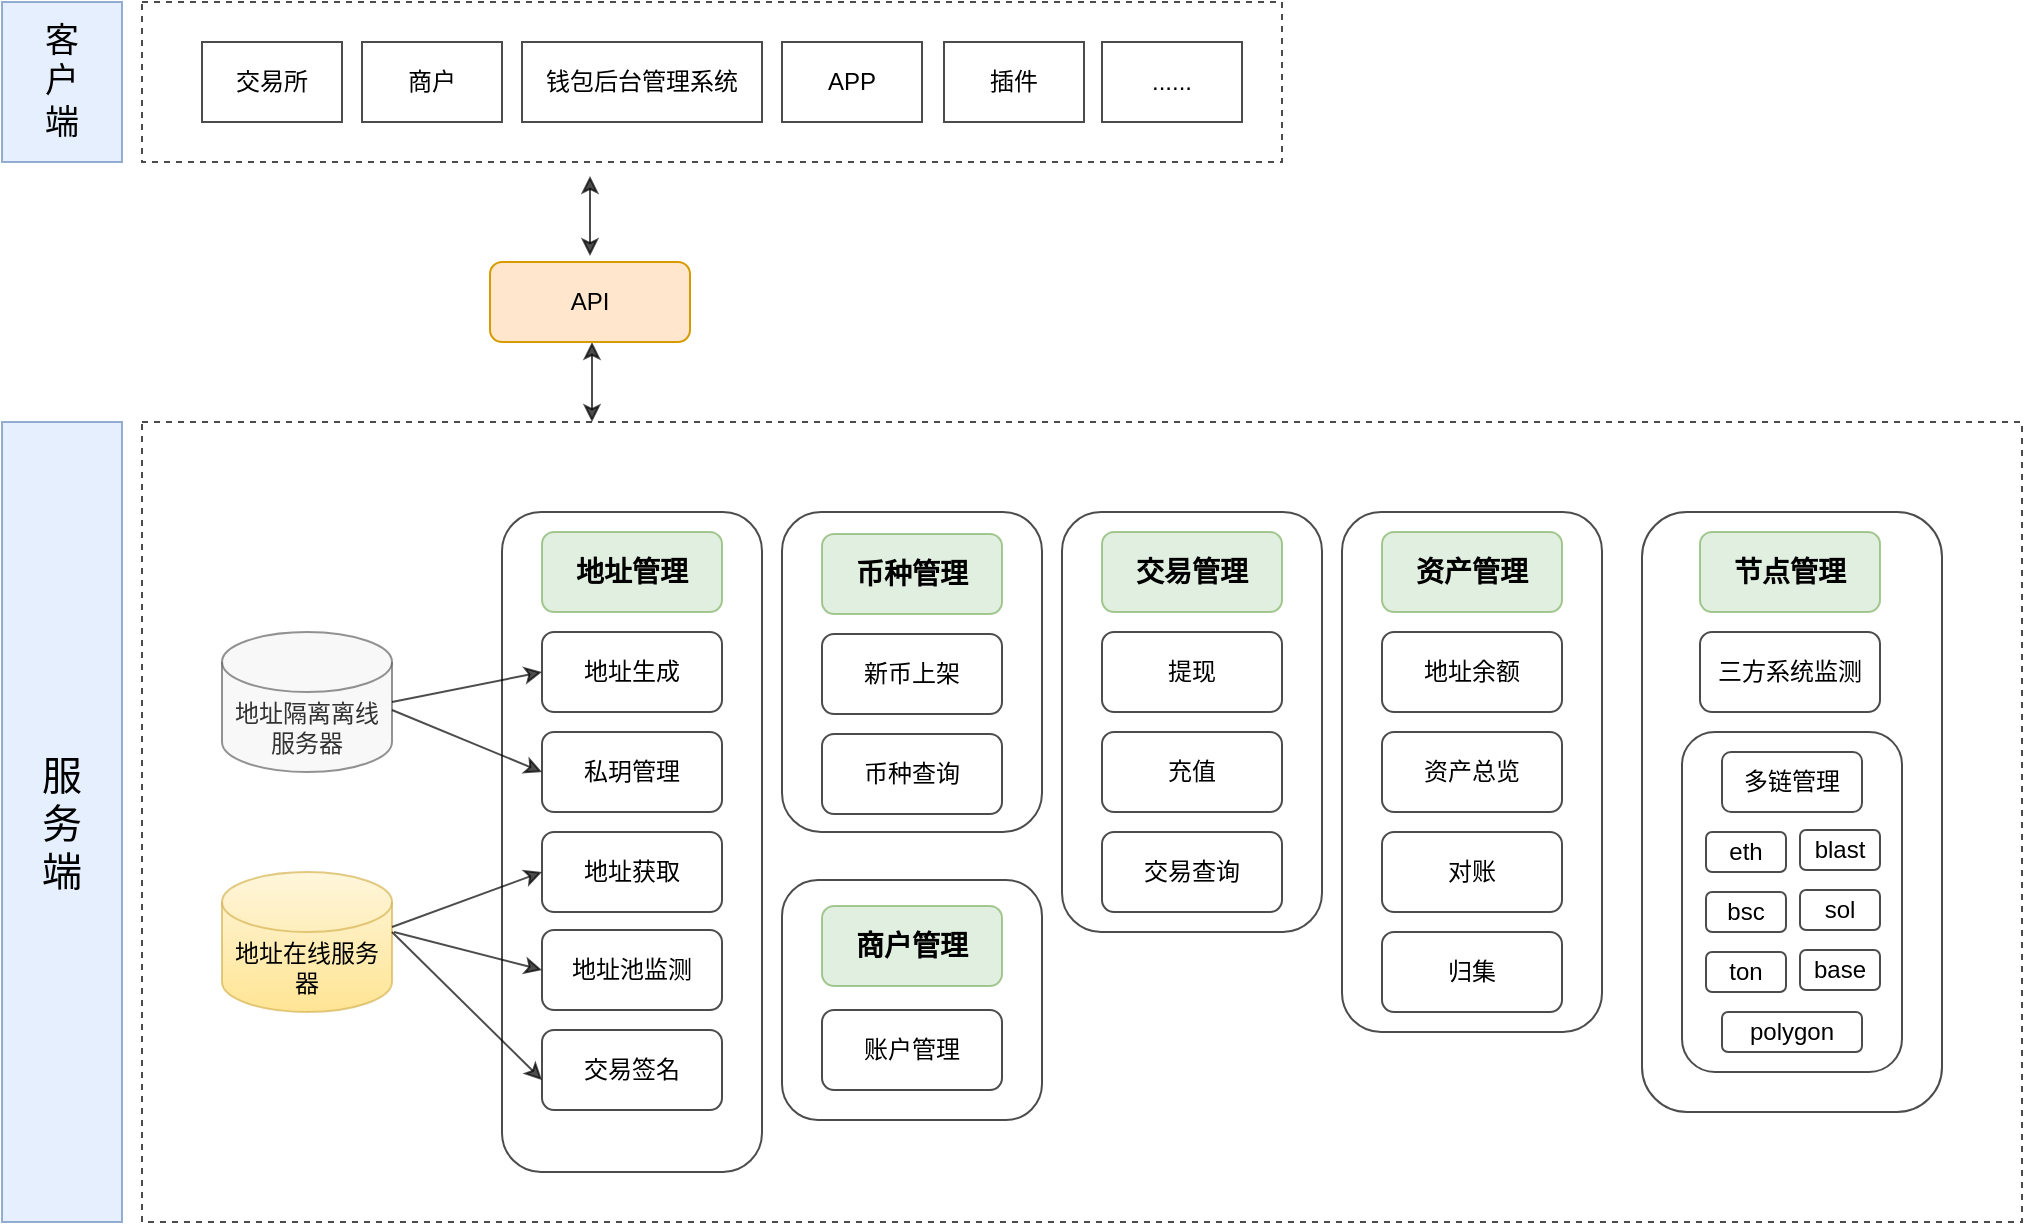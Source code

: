<mxfile version="26.2.9">
  <diagram name="第 1 页" id="MtJVXzgDBkn3UchIpSK0">
    <mxGraphModel dx="1640" dy="671" grid="1" gridSize="10" guides="1" tooltips="1" connect="1" arrows="1" fold="1" page="1" pageScale="1" pageWidth="827" pageHeight="1169" math="0" shadow="0">
      <root>
        <mxCell id="0" />
        <mxCell id="1" parent="0" />
        <mxCell id="QbhWmK35UYDnqmKfywdb-63" value="" style="group;opacity=70;strokeWidth=1;fontSize=12;" vertex="1" connectable="0" parent="1">
          <mxGeometry x="170" y="80" width="1010" height="610" as="geometry" />
        </mxCell>
        <mxCell id="QbhWmK35UYDnqmKfywdb-56" value="" style="rounded=0;whiteSpace=wrap;html=1;align=center;verticalAlign=middle;fontFamily=Helvetica;fontSize=12;opacity=70;strokeWidth=1;dashed=1;" vertex="1" parent="QbhWmK35UYDnqmKfywdb-63">
          <mxGeometry x="70" width="570" height="80" as="geometry" />
        </mxCell>
        <mxCell id="h8MxUMHuEeh5kfpRmweB-1" value="交易所" style="rounded=0;whiteSpace=wrap;html=1;opacity=70;strokeWidth=1;" parent="QbhWmK35UYDnqmKfywdb-63" vertex="1">
          <mxGeometry x="100" y="20" width="70" height="40" as="geometry" />
        </mxCell>
        <mxCell id="QbhWmK35UYDnqmKfywdb-7" value="钱包后台管理系统" style="rounded=0;whiteSpace=wrap;html=1;opacity=70;strokeWidth=1;" vertex="1" parent="QbhWmK35UYDnqmKfywdb-63">
          <mxGeometry x="260" y="20" width="120" height="40" as="geometry" />
        </mxCell>
        <mxCell id="QbhWmK35UYDnqmKfywdb-49" value="" style="group;opacity=70;strokeWidth=1;" vertex="1" connectable="0" parent="QbhWmK35UYDnqmKfywdb-63">
          <mxGeometry x="70" y="210" width="940" height="400" as="geometry" />
        </mxCell>
        <mxCell id="h8MxUMHuEeh5kfpRmweB-2" value="" style="rounded=0;whiteSpace=wrap;html=1;opacity=70;strokeWidth=1;dashed=1;" parent="QbhWmK35UYDnqmKfywdb-49" vertex="1">
          <mxGeometry width="940" height="400.0" as="geometry" />
        </mxCell>
        <mxCell id="QbhWmK35UYDnqmKfywdb-35" value="" style="group;opacity=70;strokeWidth=1;" vertex="1" connectable="0" parent="QbhWmK35UYDnqmKfywdb-49">
          <mxGeometry x="320" y="45.0" width="130" height="160" as="geometry" />
        </mxCell>
        <mxCell id="QbhWmK35UYDnqmKfywdb-18" value="&lt;h3&gt;&lt;br&gt;&lt;/h3&gt;" style="rounded=1;whiteSpace=wrap;html=1;align=left;verticalAlign=top;opacity=70;strokeWidth=1;" vertex="1" parent="QbhWmK35UYDnqmKfywdb-35">
          <mxGeometry width="130" height="160" as="geometry" />
        </mxCell>
        <mxCell id="QbhWmK35UYDnqmKfywdb-19" value="新币上架" style="rounded=1;whiteSpace=wrap;html=1;opacity=70;strokeWidth=1;" vertex="1" parent="QbhWmK35UYDnqmKfywdb-35">
          <mxGeometry x="20" y="61.0" width="90" height="40" as="geometry" />
        </mxCell>
        <mxCell id="QbhWmK35UYDnqmKfywdb-20" value="币种查询" style="rounded=1;whiteSpace=wrap;html=1;opacity=70;strokeWidth=1;" vertex="1" parent="QbhWmK35UYDnqmKfywdb-35">
          <mxGeometry x="20" y="111.0" width="90" height="40" as="geometry" />
        </mxCell>
        <mxCell id="QbhWmK35UYDnqmKfywdb-21" value="&lt;h3 style=&quot;text-align: left;&quot;&gt;&lt;font style=&quot;font-size: 14px; line-height: 14px;&quot;&gt;币种管理&lt;/font&gt;&lt;/h3&gt;" style="rounded=1;whiteSpace=wrap;html=1;fillColor=#d5e8d4;strokeColor=#82b366;opacity=70;strokeWidth=1;" vertex="1" parent="QbhWmK35UYDnqmKfywdb-35">
          <mxGeometry x="20" y="11.0" width="90" height="40" as="geometry" />
        </mxCell>
        <mxCell id="QbhWmK35UYDnqmKfywdb-39" value="" style="group;opacity=70;strokeWidth=1;" vertex="1" connectable="0" parent="QbhWmK35UYDnqmKfywdb-49">
          <mxGeometry x="750" y="45.0" width="150" height="300" as="geometry" />
        </mxCell>
        <mxCell id="QbhWmK35UYDnqmKfywdb-1" value="&lt;h3&gt;&lt;br&gt;&lt;/h3&gt;" style="rounded=1;whiteSpace=wrap;html=1;align=left;verticalAlign=top;container=0;opacity=70;strokeWidth=1;" vertex="1" parent="QbhWmK35UYDnqmKfywdb-39">
          <mxGeometry width="150" height="300" as="geometry" />
        </mxCell>
        <mxCell id="QbhWmK35UYDnqmKfywdb-2" value="三方系统监测" style="rounded=1;whiteSpace=wrap;html=1;container=0;opacity=70;strokeWidth=1;" vertex="1" parent="QbhWmK35UYDnqmKfywdb-39">
          <mxGeometry x="29" y="60.0" width="90" height="40" as="geometry" />
        </mxCell>
        <mxCell id="QbhWmK35UYDnqmKfywdb-3" value="" style="rounded=1;whiteSpace=wrap;html=1;container=0;opacity=70;strokeWidth=1;" vertex="1" parent="QbhWmK35UYDnqmKfywdb-39">
          <mxGeometry x="20" y="110.0" width="110" height="170.0" as="geometry" />
        </mxCell>
        <mxCell id="QbhWmK35UYDnqmKfywdb-4" value="&lt;h3 style=&quot;text-align: left;&quot;&gt;&lt;font style=&quot;font-size: 14px; line-height: 14px;&quot;&gt;节点管理&lt;/font&gt;&lt;/h3&gt;" style="rounded=1;whiteSpace=wrap;html=1;fillColor=#d5e8d4;strokeColor=#82b366;container=0;opacity=70;strokeWidth=1;" vertex="1" parent="QbhWmK35UYDnqmKfywdb-39">
          <mxGeometry x="29" y="10" width="90" height="40" as="geometry" />
        </mxCell>
        <mxCell id="QbhWmK35UYDnqmKfywdb-9" value="&lt;span style=&quot;color: rgb(0, 0, 0); font-family: Helvetica; font-size: 12px; font-style: normal; font-variant-ligatures: normal; font-variant-caps: normal; font-weight: 400; letter-spacing: normal; orphans: 2; text-align: center; text-indent: 0px; text-transform: none; widows: 2; word-spacing: 0px; -webkit-text-stroke-width: 0px; white-space: normal; text-decoration-thickness: initial; text-decoration-style: initial; text-decoration-color: initial; float: none; background-color: rgb(255, 255, 255); display: inline !important;&quot;&gt;多链管理&lt;/span&gt;" style="rounded=1;whiteSpace=wrap;html=1;container=0;opacity=70;strokeWidth=1;" vertex="1" parent="QbhWmK35UYDnqmKfywdb-39">
          <mxGeometry x="40" y="120.0" width="70" height="30.0" as="geometry" />
        </mxCell>
        <mxCell id="QbhWmK35UYDnqmKfywdb-10" value="eth" style="rounded=1;whiteSpace=wrap;html=1;container=0;opacity=70;strokeWidth=1;" vertex="1" parent="QbhWmK35UYDnqmKfywdb-39">
          <mxGeometry x="32" y="160" width="40" height="20" as="geometry" />
        </mxCell>
        <mxCell id="QbhWmK35UYDnqmKfywdb-12" value="bsc" style="rounded=1;whiteSpace=wrap;html=1;container=0;opacity=70;strokeWidth=1;" vertex="1" parent="QbhWmK35UYDnqmKfywdb-39">
          <mxGeometry x="32" y="190.0" width="40" height="20" as="geometry" />
        </mxCell>
        <mxCell id="QbhWmK35UYDnqmKfywdb-13" value="polygon" style="rounded=1;whiteSpace=wrap;html=1;container=0;opacity=70;strokeWidth=1;" vertex="1" parent="QbhWmK35UYDnqmKfywdb-39">
          <mxGeometry x="40" y="250.0" width="70" height="20" as="geometry" />
        </mxCell>
        <mxCell id="QbhWmK35UYDnqmKfywdb-14" value="ton" style="rounded=1;whiteSpace=wrap;html=1;container=0;opacity=70;strokeWidth=1;" vertex="1" parent="QbhWmK35UYDnqmKfywdb-39">
          <mxGeometry x="32" y="220.0" width="40" height="20" as="geometry" />
        </mxCell>
        <mxCell id="QbhWmK35UYDnqmKfywdb-15" value="blast" style="rounded=1;whiteSpace=wrap;html=1;container=0;opacity=70;strokeWidth=1;" vertex="1" parent="QbhWmK35UYDnqmKfywdb-39">
          <mxGeometry x="79" y="159" width="40" height="20" as="geometry" />
        </mxCell>
        <mxCell id="QbhWmK35UYDnqmKfywdb-16" value="sol" style="rounded=1;whiteSpace=wrap;html=1;container=0;opacity=70;strokeWidth=1;" vertex="1" parent="QbhWmK35UYDnqmKfywdb-39">
          <mxGeometry x="79" y="189" width="40" height="20" as="geometry" />
        </mxCell>
        <mxCell id="QbhWmK35UYDnqmKfywdb-17" value="base" style="rounded=1;whiteSpace=wrap;html=1;container=0;opacity=70;strokeWidth=1;" vertex="1" parent="QbhWmK35UYDnqmKfywdb-39">
          <mxGeometry x="79" y="219" width="40" height="20" as="geometry" />
        </mxCell>
        <mxCell id="QbhWmK35UYDnqmKfywdb-40" value="" style="group;opacity=70;strokeWidth=1;" vertex="1" connectable="0" parent="QbhWmK35UYDnqmKfywdb-49">
          <mxGeometry x="600" y="45.0" width="130" height="260" as="geometry" />
        </mxCell>
        <mxCell id="h8MxUMHuEeh5kfpRmweB-25" value="&lt;h3&gt;&lt;br&gt;&lt;/h3&gt;" style="rounded=1;whiteSpace=wrap;html=1;align=left;verticalAlign=top;opacity=70;strokeWidth=1;" parent="QbhWmK35UYDnqmKfywdb-40" vertex="1">
          <mxGeometry width="130" height="260" as="geometry" />
        </mxCell>
        <mxCell id="h8MxUMHuEeh5kfpRmweB-26" value="地址余额" style="rounded=1;whiteSpace=wrap;html=1;opacity=70;strokeWidth=1;" parent="QbhWmK35UYDnqmKfywdb-40" vertex="1">
          <mxGeometry x="20" y="60.0" width="90" height="40" as="geometry" />
        </mxCell>
        <mxCell id="h8MxUMHuEeh5kfpRmweB-27" value="资产总览" style="rounded=1;whiteSpace=wrap;html=1;opacity=70;strokeWidth=1;" parent="QbhWmK35UYDnqmKfywdb-40" vertex="1">
          <mxGeometry x="20" y="110.0" width="90" height="40" as="geometry" />
        </mxCell>
        <mxCell id="h8MxUMHuEeh5kfpRmweB-28" value="&lt;h3 style=&quot;text-align: left;&quot;&gt;&lt;font style=&quot;font-size: 14px; line-height: 14px;&quot;&gt;资产管理&lt;/font&gt;&lt;/h3&gt;" style="rounded=1;whiteSpace=wrap;html=1;fillColor=#d5e8d4;strokeColor=#82b366;opacity=70;strokeWidth=1;" parent="QbhWmK35UYDnqmKfywdb-40" vertex="1">
          <mxGeometry x="20" y="10" width="90" height="40" as="geometry" />
        </mxCell>
        <mxCell id="h8MxUMHuEeh5kfpRmweB-29" value="对账" style="rounded=1;whiteSpace=wrap;html=1;opacity=70;strokeWidth=1;" parent="QbhWmK35UYDnqmKfywdb-40" vertex="1">
          <mxGeometry x="20" y="160" width="90" height="40" as="geometry" />
        </mxCell>
        <mxCell id="h8MxUMHuEeh5kfpRmweB-30" value="归集" style="rounded=1;whiteSpace=wrap;html=1;opacity=70;strokeWidth=1;" parent="QbhWmK35UYDnqmKfywdb-40" vertex="1">
          <mxGeometry x="20" y="210.0" width="90" height="40" as="geometry" />
        </mxCell>
        <mxCell id="QbhWmK35UYDnqmKfywdb-42" value="" style="group;opacity=70;strokeWidth=1;" vertex="1" connectable="0" parent="QbhWmK35UYDnqmKfywdb-49">
          <mxGeometry x="460" y="45.0" width="130" height="210.0" as="geometry" />
        </mxCell>
        <mxCell id="h8MxUMHuEeh5kfpRmweB-19" value="&lt;h3&gt;&lt;br&gt;&lt;/h3&gt;" style="rounded=1;whiteSpace=wrap;html=1;align=left;verticalAlign=top;opacity=70;strokeWidth=1;" parent="QbhWmK35UYDnqmKfywdb-42" vertex="1">
          <mxGeometry width="130" height="210.0" as="geometry" />
        </mxCell>
        <mxCell id="h8MxUMHuEeh5kfpRmweB-20" value="提现" style="rounded=1;whiteSpace=wrap;html=1;opacity=70;strokeWidth=1;" parent="QbhWmK35UYDnqmKfywdb-42" vertex="1">
          <mxGeometry x="20" y="60.0" width="90" height="40" as="geometry" />
        </mxCell>
        <mxCell id="h8MxUMHuEeh5kfpRmweB-21" value="充值" style="rounded=1;whiteSpace=wrap;html=1;opacity=70;strokeWidth=1;" parent="QbhWmK35UYDnqmKfywdb-42" vertex="1">
          <mxGeometry x="20" y="110.0" width="90" height="40" as="geometry" />
        </mxCell>
        <mxCell id="h8MxUMHuEeh5kfpRmweB-22" value="&lt;h3 style=&quot;text-align: left;&quot;&gt;&lt;font style=&quot;font-size: 14px; line-height: 14px;&quot;&gt;交易管理&lt;/font&gt;&lt;/h3&gt;" style="rounded=1;whiteSpace=wrap;html=1;fillColor=#d5e8d4;strokeColor=#82b366;opacity=70;strokeWidth=1;" parent="QbhWmK35UYDnqmKfywdb-42" vertex="1">
          <mxGeometry x="20" y="10" width="90" height="40" as="geometry" />
        </mxCell>
        <mxCell id="h8MxUMHuEeh5kfpRmweB-23" value="交易查询" style="rounded=1;whiteSpace=wrap;html=1;opacity=70;strokeWidth=1;" parent="QbhWmK35UYDnqmKfywdb-42" vertex="1">
          <mxGeometry x="20" y="160" width="90" height="40" as="geometry" />
        </mxCell>
        <mxCell id="QbhWmK35UYDnqmKfywdb-43" value="" style="group;opacity=70;strokeWidth=1;" vertex="1" connectable="0" parent="QbhWmK35UYDnqmKfywdb-49">
          <mxGeometry x="40" y="45.0" width="270" height="330.0" as="geometry" />
        </mxCell>
        <mxCell id="h8MxUMHuEeh5kfpRmweB-11" value="&lt;h3&gt;&lt;br&gt;&lt;/h3&gt;" style="rounded=1;whiteSpace=wrap;html=1;align=left;verticalAlign=top;opacity=70;strokeWidth=1;" parent="QbhWmK35UYDnqmKfywdb-43" vertex="1">
          <mxGeometry x="140" width="130" height="330.0" as="geometry" />
        </mxCell>
        <mxCell id="h8MxUMHuEeh5kfpRmweB-14" value="地址生成" style="rounded=1;whiteSpace=wrap;html=1;opacity=70;strokeWidth=1;" parent="QbhWmK35UYDnqmKfywdb-43" vertex="1">
          <mxGeometry x="160" y="60.0" width="90" height="40" as="geometry" />
        </mxCell>
        <mxCell id="h8MxUMHuEeh5kfpRmweB-15" value="私玥管理" style="rounded=1;whiteSpace=wrap;html=1;opacity=70;strokeWidth=1;" parent="QbhWmK35UYDnqmKfywdb-43" vertex="1">
          <mxGeometry x="160" y="110.0" width="90" height="40" as="geometry" />
        </mxCell>
        <mxCell id="h8MxUMHuEeh5kfpRmweB-16" value="&lt;h3 style=&quot;text-align: left;&quot;&gt;&lt;font style=&quot;font-size: 14px; line-height: 14px;&quot;&gt;地址管理&lt;/font&gt;&lt;/h3&gt;" style="rounded=1;whiteSpace=wrap;html=1;fillColor=#d5e8d4;strokeColor=#82b366;opacity=70;strokeWidth=1;" parent="QbhWmK35UYDnqmKfywdb-43" vertex="1">
          <mxGeometry x="160" y="10" width="90" height="40" as="geometry" />
        </mxCell>
        <mxCell id="QbhWmK35UYDnqmKfywdb-22" value="地址隔离离线服务器" style="shape=cylinder3;whiteSpace=wrap;html=1;boundedLbl=1;backgroundOutline=1;size=15;opacity=70;strokeWidth=1;fillColor=#f5f5f5;strokeColor=#666666;fontColor=#333333;" vertex="1" parent="QbhWmK35UYDnqmKfywdb-43">
          <mxGeometry y="60.0" width="85" height="70" as="geometry" />
        </mxCell>
        <mxCell id="QbhWmK35UYDnqmKfywdb-26" value="" style="endArrow=classic;html=1;rounded=0;exitX=1;exitY=0.5;exitDx=0;exitDy=0;exitPerimeter=0;opacity=70;strokeWidth=1;" edge="1" parent="QbhWmK35UYDnqmKfywdb-43" source="QbhWmK35UYDnqmKfywdb-22">
          <mxGeometry width="50" height="50" relative="1" as="geometry">
            <mxPoint x="110" y="130" as="sourcePoint" />
            <mxPoint x="160" y="80" as="targetPoint" />
          </mxGeometry>
        </mxCell>
        <mxCell id="QbhWmK35UYDnqmKfywdb-27" value="" style="endArrow=classic;html=1;rounded=0;entryX=0;entryY=0.5;entryDx=0;entryDy=0;opacity=70;strokeWidth=1;" edge="1" parent="QbhWmK35UYDnqmKfywdb-43" target="h8MxUMHuEeh5kfpRmweB-15">
          <mxGeometry width="50" height="50" relative="1" as="geometry">
            <mxPoint x="85" y="99.0" as="sourcePoint" />
            <mxPoint x="155" y="129.0" as="targetPoint" />
          </mxGeometry>
        </mxCell>
        <mxCell id="QbhWmK35UYDnqmKfywdb-28" value="地址获取" style="rounded=1;whiteSpace=wrap;html=1;opacity=70;strokeWidth=1;" vertex="1" parent="QbhWmK35UYDnqmKfywdb-43">
          <mxGeometry x="160" y="160" width="90" height="40" as="geometry" />
        </mxCell>
        <mxCell id="QbhWmK35UYDnqmKfywdb-29" value="地址池监测" style="rounded=1;whiteSpace=wrap;html=1;opacity=70;strokeWidth=1;" vertex="1" parent="QbhWmK35UYDnqmKfywdb-43">
          <mxGeometry x="160" y="209" width="90" height="40" as="geometry" />
        </mxCell>
        <mxCell id="QbhWmK35UYDnqmKfywdb-30" value="交易签名" style="rounded=1;whiteSpace=wrap;html=1;opacity=70;strokeWidth=1;" vertex="1" parent="QbhWmK35UYDnqmKfywdb-43">
          <mxGeometry x="160" y="259" width="90" height="40" as="geometry" />
        </mxCell>
        <mxCell id="QbhWmK35UYDnqmKfywdb-31" value="地址在线服务器" style="shape=cylinder3;whiteSpace=wrap;html=1;boundedLbl=1;backgroundOutline=1;size=15;opacity=70;strokeWidth=1;fillColor=#fff2cc;strokeColor=#d6b656;gradientColor=#ffd966;" vertex="1" parent="QbhWmK35UYDnqmKfywdb-43">
          <mxGeometry y="180.0" width="85" height="70" as="geometry" />
        </mxCell>
        <mxCell id="QbhWmK35UYDnqmKfywdb-32" value="" style="endArrow=classic;html=1;rounded=0;exitX=1;exitY=0.5;exitDx=0;exitDy=0;exitPerimeter=0;entryX=0;entryY=0.5;entryDx=0;entryDy=0;opacity=70;strokeWidth=1;" edge="1" parent="QbhWmK35UYDnqmKfywdb-43" target="QbhWmK35UYDnqmKfywdb-28">
          <mxGeometry width="50" height="50" relative="1" as="geometry">
            <mxPoint x="85" y="207.5" as="sourcePoint" />
            <mxPoint x="160" y="192.5" as="targetPoint" />
          </mxGeometry>
        </mxCell>
        <mxCell id="QbhWmK35UYDnqmKfywdb-33" value="" style="endArrow=classic;html=1;rounded=0;entryX=0;entryY=0.5;entryDx=0;entryDy=0;opacity=70;strokeWidth=1;" edge="1" parent="QbhWmK35UYDnqmKfywdb-43" target="QbhWmK35UYDnqmKfywdb-29">
          <mxGeometry width="50" height="50" relative="1" as="geometry">
            <mxPoint x="86" y="210.0" as="sourcePoint" />
            <mxPoint x="156" y="229.0" as="targetPoint" />
          </mxGeometry>
        </mxCell>
        <mxCell id="QbhWmK35UYDnqmKfywdb-34" value="" style="endArrow=classic;html=1;rounded=0;entryX=0;entryY=0.5;entryDx=0;entryDy=0;exitX=1;exitY=0;exitDx=0;exitDy=25;exitPerimeter=0;opacity=70;strokeWidth=1;" edge="1" parent="QbhWmK35UYDnqmKfywdb-43">
          <mxGeometry width="50" height="50" relative="1" as="geometry">
            <mxPoint x="85" y="210.0" as="sourcePoint" />
            <mxPoint x="160" y="284.0" as="targetPoint" />
          </mxGeometry>
        </mxCell>
        <mxCell id="QbhWmK35UYDnqmKfywdb-71" value="" style="group;opacity=70;strokeWidth=1;" vertex="1" connectable="0" parent="QbhWmK35UYDnqmKfywdb-49">
          <mxGeometry x="320" y="230.0" width="130" height="160" as="geometry" />
        </mxCell>
        <mxCell id="QbhWmK35UYDnqmKfywdb-76" value="" style="group" vertex="1" connectable="0" parent="QbhWmK35UYDnqmKfywdb-71">
          <mxGeometry y="-1.0" width="130" height="120.0" as="geometry" />
        </mxCell>
        <mxCell id="QbhWmK35UYDnqmKfywdb-72" value="&lt;h3&gt;&lt;br&gt;&lt;/h3&gt;" style="rounded=1;whiteSpace=wrap;html=1;align=left;verticalAlign=top;opacity=70;strokeWidth=1;" vertex="1" parent="QbhWmK35UYDnqmKfywdb-76">
          <mxGeometry width="130" height="120.0" as="geometry" />
        </mxCell>
        <mxCell id="QbhWmK35UYDnqmKfywdb-73" value="账户管理" style="rounded=1;whiteSpace=wrap;html=1;opacity=70;strokeWidth=1;" vertex="1" parent="QbhWmK35UYDnqmKfywdb-76">
          <mxGeometry x="20" y="65" width="90" height="40" as="geometry" />
        </mxCell>
        <mxCell id="QbhWmK35UYDnqmKfywdb-75" value="&lt;h3 style=&quot;text-align: left;&quot;&gt;&lt;font style=&quot;font-size: 14px; line-height: 14px;&quot;&gt;商户管理&lt;/font&gt;&lt;/h3&gt;" style="rounded=1;whiteSpace=wrap;html=1;fillColor=#d5e8d4;strokeColor=#82b366;opacity=70;strokeWidth=1;" vertex="1" parent="QbhWmK35UYDnqmKfywdb-76">
          <mxGeometry x="20" y="13.0" width="90" height="40" as="geometry" />
        </mxCell>
        <mxCell id="QbhWmK35UYDnqmKfywdb-50" value="&lt;font style=&quot;font-size: 20px;&quot;&gt;服&lt;/font&gt;&lt;div&gt;&lt;div&gt;&lt;font style=&quot;font-size: 20px;&quot;&gt;务&lt;/font&gt;&lt;/div&gt;&lt;div&gt;&lt;font style=&quot;font-size: 20px;&quot;&gt;端&lt;/font&gt;&lt;/div&gt;&lt;/div&gt;" style="rounded=0;whiteSpace=wrap;html=1;strokeColor=#6c8ebf;align=center;verticalAlign=middle;fontFamily=Helvetica;fontSize=12;fillColor=#dae8fc;opacity=70;strokeWidth=1;" vertex="1" parent="QbhWmK35UYDnqmKfywdb-63">
          <mxGeometry y="210" width="60" height="400" as="geometry" />
        </mxCell>
        <mxCell id="QbhWmK35UYDnqmKfywdb-51" value="&lt;font style=&quot;font-size: 17px;&quot;&gt;客&lt;/font&gt;&lt;div&gt;&lt;font style=&quot;font-size: 17px;&quot;&gt;户&lt;/font&gt;&lt;/div&gt;&lt;div&gt;&lt;font style=&quot;font-size: 17px;&quot;&gt;端&lt;/font&gt;&lt;/div&gt;" style="rounded=0;whiteSpace=wrap;html=1;strokeColor=#6c8ebf;align=center;verticalAlign=middle;fontFamily=Helvetica;fontSize=12;fillColor=#dae8fc;opacity=70;strokeWidth=1;" vertex="1" parent="QbhWmK35UYDnqmKfywdb-63">
          <mxGeometry width="60" height="80" as="geometry" />
        </mxCell>
        <mxCell id="QbhWmK35UYDnqmKfywdb-53" value="" style="endArrow=classic;startArrow=classic;html=1;rounded=0;fontFamily=Helvetica;fontSize=12;fontColor=default;opacity=70;strokeWidth=1;exitX=0.5;exitY=0;exitDx=0;exitDy=0;" edge="1" parent="QbhWmK35UYDnqmKfywdb-63">
          <mxGeometry width="50" height="50" relative="1" as="geometry">
            <mxPoint x="294" y="127" as="sourcePoint" />
            <mxPoint x="294" y="87" as="targetPoint" />
          </mxGeometry>
        </mxCell>
        <mxCell id="QbhWmK35UYDnqmKfywdb-57" value="APP" style="rounded=0;whiteSpace=wrap;html=1;opacity=70;strokeWidth=1;" vertex="1" parent="QbhWmK35UYDnqmKfywdb-63">
          <mxGeometry x="390" y="20" width="70" height="40" as="geometry" />
        </mxCell>
        <mxCell id="QbhWmK35UYDnqmKfywdb-58" value="插件" style="rounded=0;whiteSpace=wrap;html=1;opacity=70;strokeWidth=1;" vertex="1" parent="QbhWmK35UYDnqmKfywdb-63">
          <mxGeometry x="471" y="20" width="70" height="40" as="geometry" />
        </mxCell>
        <mxCell id="QbhWmK35UYDnqmKfywdb-59" value="" style="endArrow=classic;startArrow=classic;html=1;rounded=0;fontFamily=Helvetica;fontSize=12;fontColor=default;entryX=0.5;entryY=1;entryDx=0;entryDy=0;opacity=70;strokeWidth=1;" edge="1" parent="QbhWmK35UYDnqmKfywdb-63">
          <mxGeometry width="50" height="50" relative="1" as="geometry">
            <mxPoint x="295" y="210" as="sourcePoint" />
            <mxPoint x="295" y="170" as="targetPoint" />
          </mxGeometry>
        </mxCell>
        <mxCell id="QbhWmK35UYDnqmKfywdb-65" value="......" style="rounded=0;whiteSpace=wrap;html=1;opacity=70;strokeWidth=1;" vertex="1" parent="QbhWmK35UYDnqmKfywdb-63">
          <mxGeometry x="550" y="20" width="70" height="40" as="geometry" />
        </mxCell>
        <mxCell id="QbhWmK35UYDnqmKfywdb-66" value="API" style="rounded=1;whiteSpace=wrap;html=1;strokeColor=#d79b00;align=center;verticalAlign=middle;fontFamily=Helvetica;fontSize=12;fontColor=default;fillColor=#ffe6cc;" vertex="1" parent="QbhWmK35UYDnqmKfywdb-63">
          <mxGeometry x="244" y="130" width="100" height="40" as="geometry" />
        </mxCell>
        <mxCell id="QbhWmK35UYDnqmKfywdb-64" value="商户" style="rounded=0;whiteSpace=wrap;html=1;opacity=70;strokeWidth=1;" vertex="1" parent="1">
          <mxGeometry x="350" y="100" width="70" height="40" as="geometry" />
        </mxCell>
      </root>
    </mxGraphModel>
  </diagram>
</mxfile>
